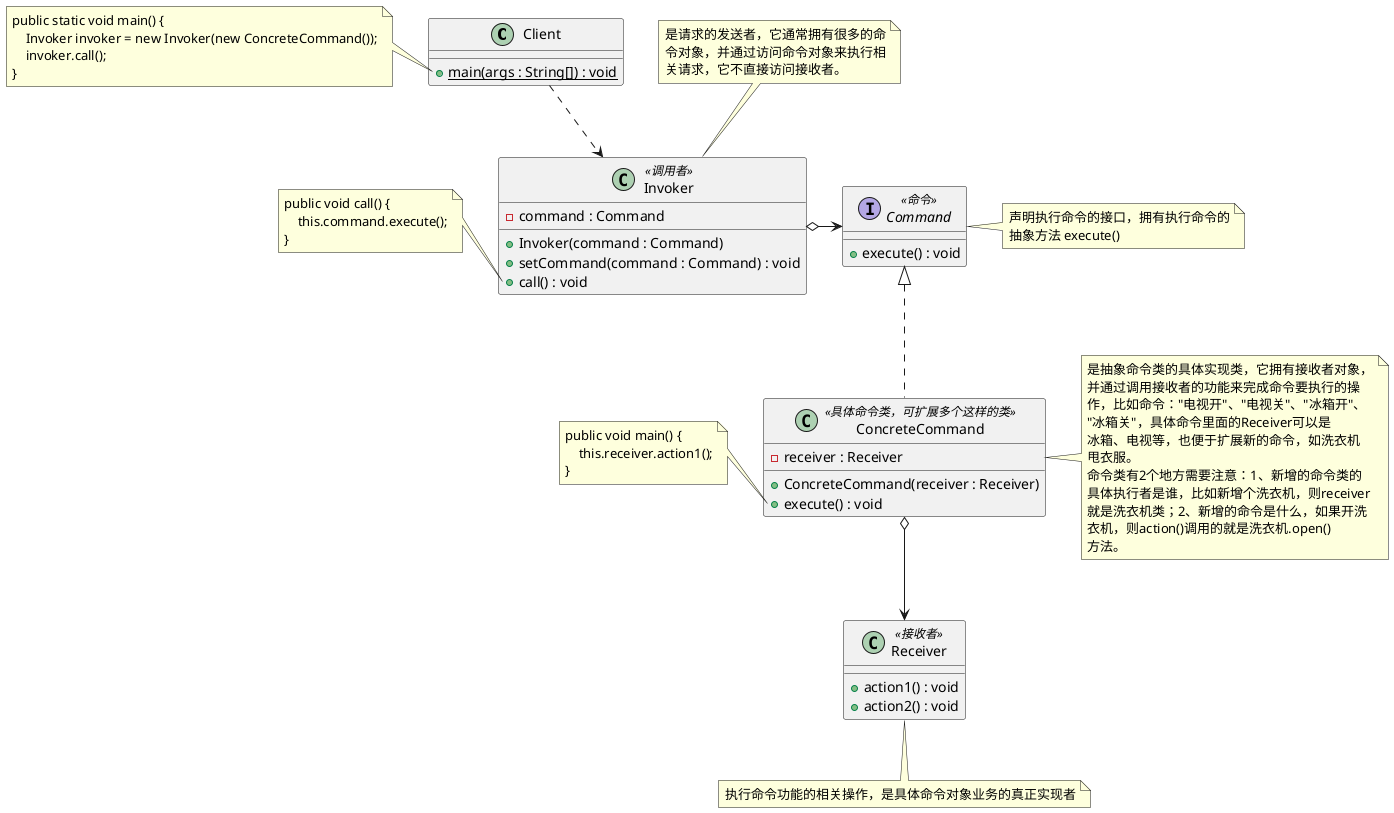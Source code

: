 @startuml

class Client {
    + {static} main(args : String[]) : void
}
note left of Client::main
    public static void main() {
        Invoker invoker = new Invoker(new ConcreteCommand());
        invoker.call();
    }
end note

class Invoker <<调用者>> {
    - command : Command
    + Invoker(command : Command)
    + setCommand(command : Command) : void
    + call() : void
}
note top of Invoker
    是请求的发送者，它通常拥有很多的命
    令对象，并通过访问命令对象来执行相
    关请求，它不直接访问接收者。
end note

note left of Invoker::call
    public void call() {
        this.command.execute();
    }
end note


interface Command <<命令>> {
    + execute() : void
}
note right of Command
    声明执行命令的接口，拥有执行命令的
    抽象方法 execute()
end note

class ConcreteCommand <<具体命令类，可扩展多个这样的类>> implements Command {
    - receiver : Receiver
    + ConcreteCommand(receiver : Receiver)
    + execute() : void
}
note right of ConcreteCommand
    是抽象命令类的具体实现类，它拥有接收者对象，
    并通过调用接收者的功能来完成命令要执行的操
    作，比如命令："电视开"、"电视关"、"冰箱开"、
    "冰箱关"，具体命令里面的Receiver可以是
    冰箱、电视等，也便于扩展新的命令，如洗衣机
    甩衣服。
    命令类有2个地方需要注意：1、新增的命令类的
    具体执行者是谁，比如新增个洗衣机，则receiver
    就是洗衣机类；2、新增的命令是什么，如果开洗
    衣机，则action()调用的就是洗衣机.open()
    方法。
end note

note left of ConcreteCommand::execute
    public void main() {
        this.receiver.action1();
    }
end note

class Receiver <<接收者>> {
    + action1() : void
    + action2() : void
}
note bottom of Receiver
    执行命令功能的相关操作，是具体命令对象业务的真正实现者
end note



Invoker o-> Command
ConcreteCommand o--> Receiver
Client ..> Invoker


@enduml